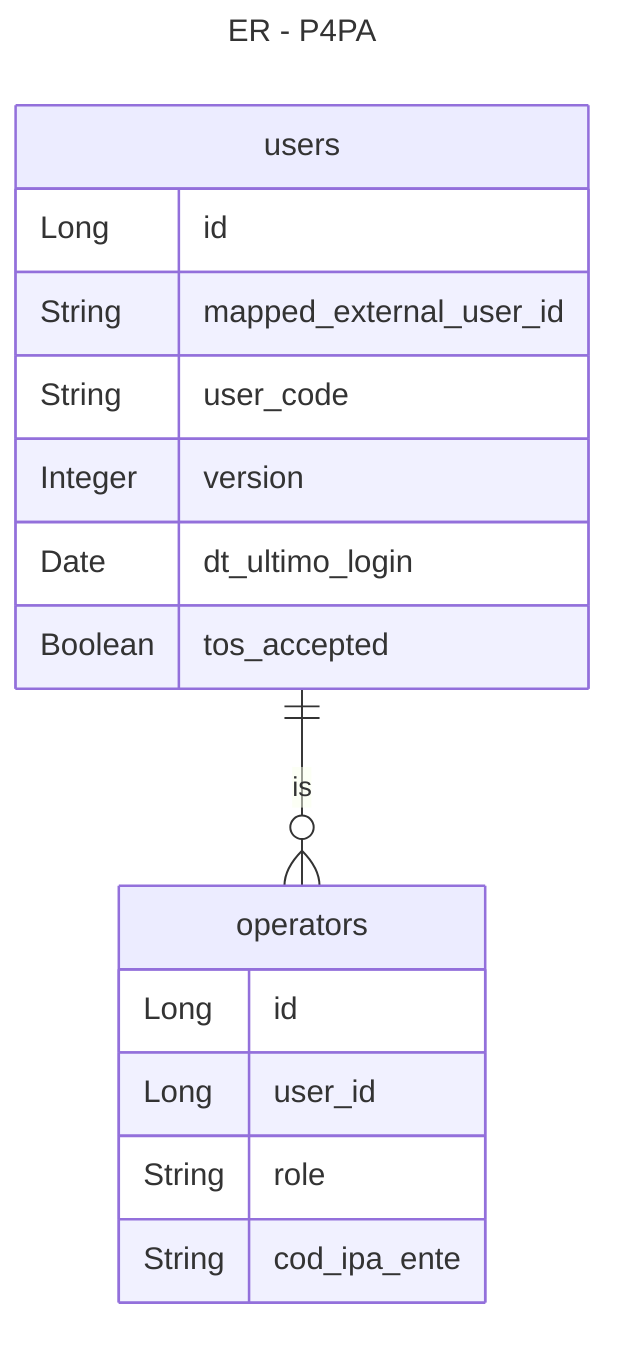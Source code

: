 ---
title: ER - P4PA
---
erDiagram
    users {
        Long id
        String mapped_external_user_id
        String user_code
        Integer version
        Date dt_ultimo_login
        Boolean tos_accepted
    }

    operators {
        Long id
        Long user_id
        String role
        String cod_ipa_ente
    }

    users ||--o{ operators : is